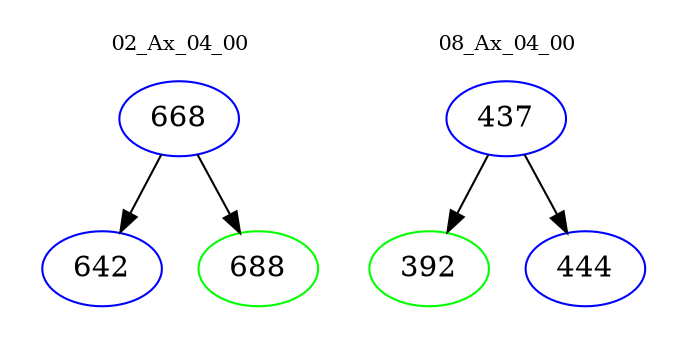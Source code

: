 digraph{
subgraph cluster_0 {
color = white
label = "02_Ax_04_00";
fontsize=10;
T0_668 [label="668", color="blue"]
T0_668 -> T0_642 [color="black"]
T0_642 [label="642", color="blue"]
T0_668 -> T0_688 [color="black"]
T0_688 [label="688", color="green"]
}
subgraph cluster_1 {
color = white
label = "08_Ax_04_00";
fontsize=10;
T1_437 [label="437", color="blue"]
T1_437 -> T1_392 [color="black"]
T1_392 [label="392", color="green"]
T1_437 -> T1_444 [color="black"]
T1_444 [label="444", color="blue"]
}
}
